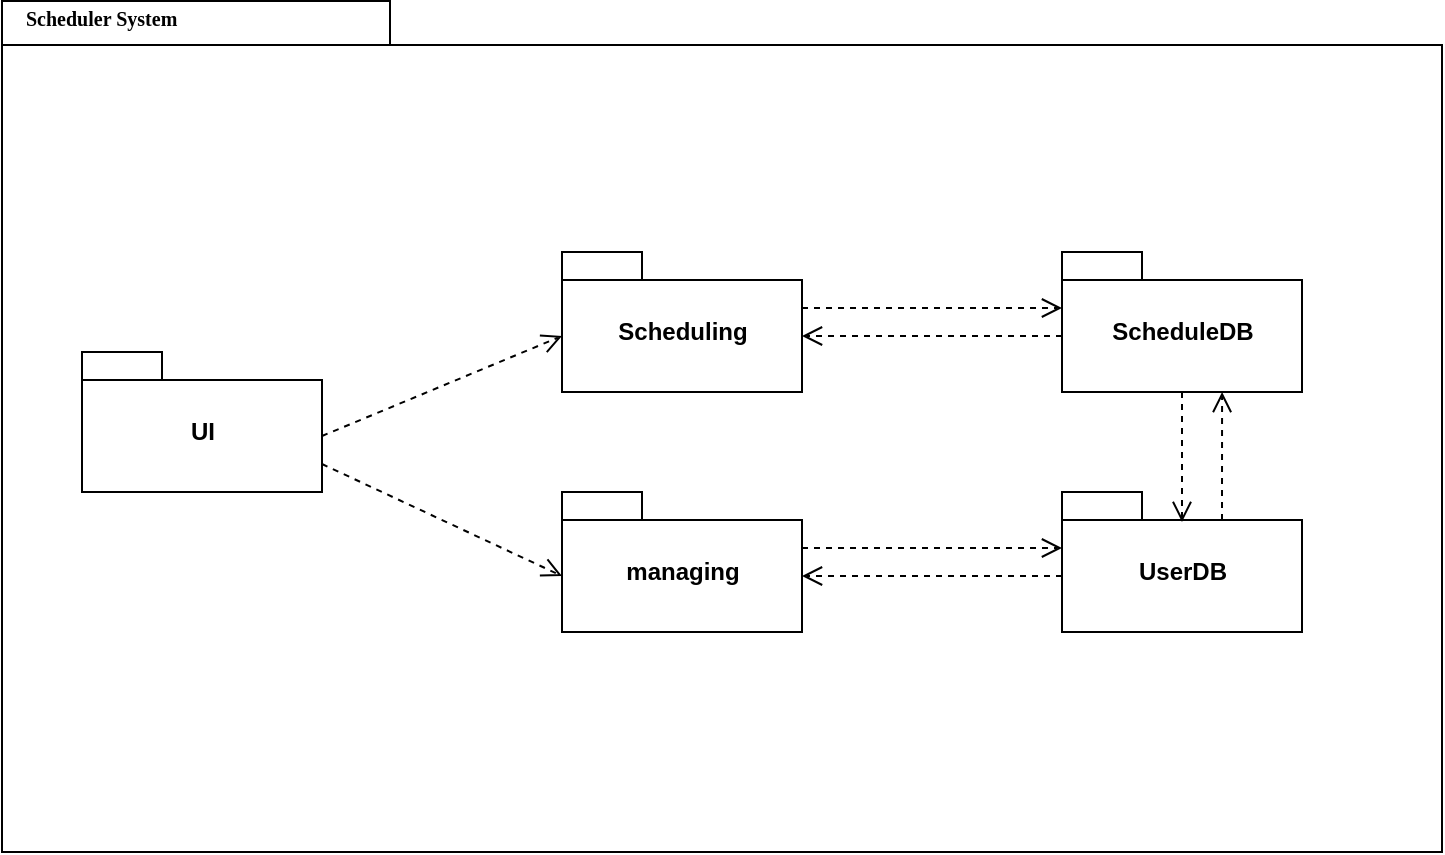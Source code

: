 <mxfile version="20.3.0" type="device"><diagram name="Page-1" id="b5b7bab2-c9e2-2cf4-8b2a-24fd1a2a6d21"><mxGraphModel dx="1422" dy="857" grid="1" gridSize="10" guides="1" tooltips="1" connect="1" arrows="1" fold="1" page="1" pageScale="1" pageWidth="827" pageHeight="1169" background="none" math="0" shadow="0"><root><mxCell id="0"/><mxCell id="1" parent="0"/><mxCell id="6e0c8c40b5770093-72" value="" style="shape=folder;fontStyle=1;spacingTop=10;tabWidth=194;tabHeight=22;tabPosition=left;html=1;rounded=0;shadow=0;comic=0;labelBackgroundColor=none;strokeWidth=1;fillColor=none;fontFamily=Verdana;fontSize=10;align=center;" parent="1" vertex="1"><mxGeometry x="350" y="114.5" width="720" height="425.5" as="geometry"/></mxCell><mxCell id="6e0c8c40b5770093-73" value="Scheduler System" style="text;html=1;align=left;verticalAlign=top;spacingTop=-4;fontSize=10;fontFamily=Verdana;fontStyle=1" parent="1" vertex="1"><mxGeometry x="360" y="114.5" width="130" height="20" as="geometry"/></mxCell><mxCell id="6lnDbCcbCATD1Pd2031r-3" value="Scheduling" style="shape=folder;fontStyle=1;spacingTop=10;tabWidth=40;tabHeight=14;tabPosition=left;html=1;" vertex="1" parent="1"><mxGeometry x="630" y="240" width="120" height="70" as="geometry"/></mxCell><mxCell id="6lnDbCcbCATD1Pd2031r-4" value="UserDB" style="shape=folder;fontStyle=1;spacingTop=10;tabWidth=40;tabHeight=14;tabPosition=left;html=1;" vertex="1" parent="1"><mxGeometry x="880" y="360" width="120" height="70" as="geometry"/></mxCell><mxCell id="6lnDbCcbCATD1Pd2031r-5" value="ScheduleDB" style="shape=folder;fontStyle=1;spacingTop=10;tabWidth=40;tabHeight=14;tabPosition=left;html=1;" vertex="1" parent="1"><mxGeometry x="880" y="240" width="120" height="70" as="geometry"/></mxCell><mxCell id="6lnDbCcbCATD1Pd2031r-6" value="UI" style="shape=folder;fontStyle=1;spacingTop=10;tabWidth=40;tabHeight=14;tabPosition=left;html=1;" vertex="1" parent="1"><mxGeometry x="390" y="290" width="120" height="70" as="geometry"/></mxCell><mxCell id="6lnDbCcbCATD1Pd2031r-13" value="" style="html=1;verticalAlign=bottom;endArrow=open;dashed=1;endSize=8;rounded=0;exitX=0;exitY=0;exitDx=120;exitDy=42;exitPerimeter=0;entryX=0;entryY=0;entryDx=0;entryDy=42;entryPerimeter=0;" edge="1" parent="1" source="6lnDbCcbCATD1Pd2031r-6" target="6lnDbCcbCATD1Pd2031r-3"><mxGeometry x="1" y="-160" relative="1" as="geometry"><mxPoint x="900" y="230" as="sourcePoint"/><mxPoint x="820" y="230" as="targetPoint"/><mxPoint x="-43" y="105" as="offset"/></mxGeometry></mxCell><mxCell id="6lnDbCcbCATD1Pd2031r-14" value="" style="html=1;verticalAlign=bottom;endArrow=open;dashed=1;endSize=8;rounded=0;exitX=0;exitY=0;exitDx=120;exitDy=28;exitPerimeter=0;entryX=0;entryY=0;entryDx=0;entryDy=28;entryPerimeter=0;" edge="1" parent="1" source="6lnDbCcbCATD1Pd2031r-3" target="6lnDbCcbCATD1Pd2031r-5"><mxGeometry x="1" y="-160" relative="1" as="geometry"><mxPoint x="670" y="320" as="sourcePoint"/><mxPoint x="610" y="384" as="targetPoint"/><mxPoint x="-43" y="105" as="offset"/></mxGeometry></mxCell><mxCell id="6lnDbCcbCATD1Pd2031r-15" value="" style="html=1;verticalAlign=bottom;endArrow=open;dashed=1;endSize=8;rounded=0;exitX=0.5;exitY=1;exitDx=0;exitDy=0;exitPerimeter=0;entryX=0.5;entryY=0.214;entryDx=0;entryDy=0;entryPerimeter=0;" edge="1" parent="1" source="6lnDbCcbCATD1Pd2031r-5" target="6lnDbCcbCATD1Pd2031r-4"><mxGeometry x="1" y="-160" relative="1" as="geometry"><mxPoint x="680" y="330" as="sourcePoint"/><mxPoint x="620" y="394" as="targetPoint"/><mxPoint x="-43" y="105" as="offset"/></mxGeometry></mxCell><mxCell id="6lnDbCcbCATD1Pd2031r-16" value="" style="html=1;verticalAlign=bottom;endArrow=open;dashed=1;endSize=8;rounded=0;entryX=0;entryY=0;entryDx=120;entryDy=42;entryPerimeter=0;exitX=0;exitY=0;exitDx=0;exitDy=42;exitPerimeter=0;" edge="1" parent="1" source="6lnDbCcbCATD1Pd2031r-5" target="6lnDbCcbCATD1Pd2031r-3"><mxGeometry x="1" y="-160" relative="1" as="geometry"><mxPoint x="690" y="340" as="sourcePoint"/><mxPoint x="630" y="404" as="targetPoint"/><mxPoint x="-43" y="105" as="offset"/></mxGeometry></mxCell><mxCell id="6lnDbCcbCATD1Pd2031r-17" value="" style="html=1;verticalAlign=bottom;endArrow=open;dashed=1;endSize=8;rounded=0;exitX=0;exitY=0;exitDx=80;exitDy=14;exitPerimeter=0;entryX=0.667;entryY=1;entryDx=0;entryDy=0;entryPerimeter=0;" edge="1" parent="1" source="6lnDbCcbCATD1Pd2031r-4" target="6lnDbCcbCATD1Pd2031r-5"><mxGeometry x="1" y="-160" relative="1" as="geometry"><mxPoint x="700" y="320" as="sourcePoint"/><mxPoint x="710" y="300" as="targetPoint"/><mxPoint x="-43" y="105" as="offset"/></mxGeometry></mxCell><mxCell id="6lnDbCcbCATD1Pd2031r-18" value="managing" style="shape=folder;fontStyle=1;spacingTop=10;tabWidth=40;tabHeight=14;tabPosition=left;html=1;" vertex="1" parent="1"><mxGeometry x="630" y="360" width="120" height="70" as="geometry"/></mxCell><mxCell id="6lnDbCcbCATD1Pd2031r-19" value="" style="html=1;verticalAlign=bottom;endArrow=open;dashed=1;endSize=8;rounded=0;exitX=0;exitY=0;exitDx=120;exitDy=28;exitPerimeter=0;entryX=0;entryY=0;entryDx=0;entryDy=28;entryPerimeter=0;" edge="1" parent="1" source="6lnDbCcbCATD1Pd2031r-18" target="6lnDbCcbCATD1Pd2031r-4"><mxGeometry x="1" y="-160" relative="1" as="geometry"><mxPoint x="760" y="278" as="sourcePoint"/><mxPoint x="890" y="278" as="targetPoint"/><mxPoint x="-43" y="105" as="offset"/></mxGeometry></mxCell><mxCell id="6lnDbCcbCATD1Pd2031r-20" value="" style="html=1;verticalAlign=bottom;endArrow=open;dashed=1;endSize=8;rounded=0;exitX=0;exitY=0;exitDx=0;exitDy=42;exitPerimeter=0;entryX=0;entryY=0;entryDx=120;entryDy=42;entryPerimeter=0;" edge="1" parent="1" source="6lnDbCcbCATD1Pd2031r-4" target="6lnDbCcbCATD1Pd2031r-18"><mxGeometry x="1" y="-160" relative="1" as="geometry"><mxPoint x="770" y="288" as="sourcePoint"/><mxPoint x="900" y="288" as="targetPoint"/><mxPoint x="-43" y="105" as="offset"/></mxGeometry></mxCell><mxCell id="6lnDbCcbCATD1Pd2031r-22" value="" style="html=1;verticalAlign=bottom;endArrow=open;dashed=1;endSize=8;rounded=0;exitX=0;exitY=0;exitDx=120;exitDy=56;exitPerimeter=0;entryX=0;entryY=0;entryDx=0;entryDy=42;entryPerimeter=0;" edge="1" parent="1" source="6lnDbCcbCATD1Pd2031r-6" target="6lnDbCcbCATD1Pd2031r-18"><mxGeometry x="1" y="-160" relative="1" as="geometry"><mxPoint x="780" y="298" as="sourcePoint"/><mxPoint x="910" y="298" as="targetPoint"/><mxPoint x="-43" y="105" as="offset"/></mxGeometry></mxCell></root></mxGraphModel></diagram></mxfile>